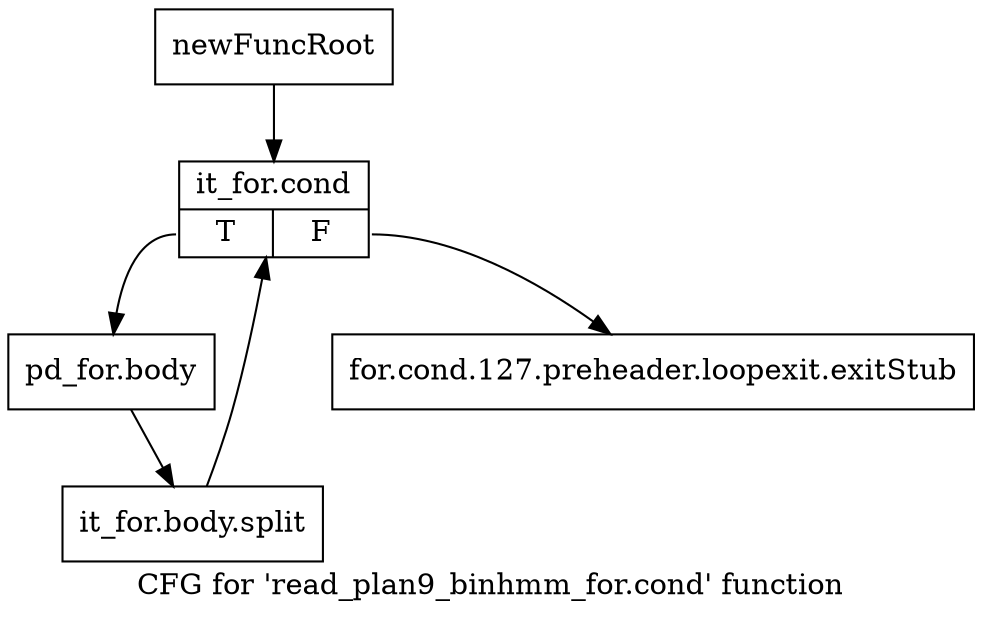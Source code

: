 digraph "CFG for 'read_plan9_binhmm_for.cond' function" {
	label="CFG for 'read_plan9_binhmm_for.cond' function";

	Node0x3116f70 [shape=record,label="{newFuncRoot}"];
	Node0x3116f70 -> Node0x3117010;
	Node0x3116fc0 [shape=record,label="{for.cond.127.preheader.loopexit.exitStub}"];
	Node0x3117010 [shape=record,label="{it_for.cond|{<s0>T|<s1>F}}"];
	Node0x3117010:s0 -> Node0x3117060;
	Node0x3117010:s1 -> Node0x3116fc0;
	Node0x3117060 [shape=record,label="{pd_for.body}"];
	Node0x3117060 -> Node0x3747220;
	Node0x3747220 [shape=record,label="{it_for.body.split}"];
	Node0x3747220 -> Node0x3117010;
}
